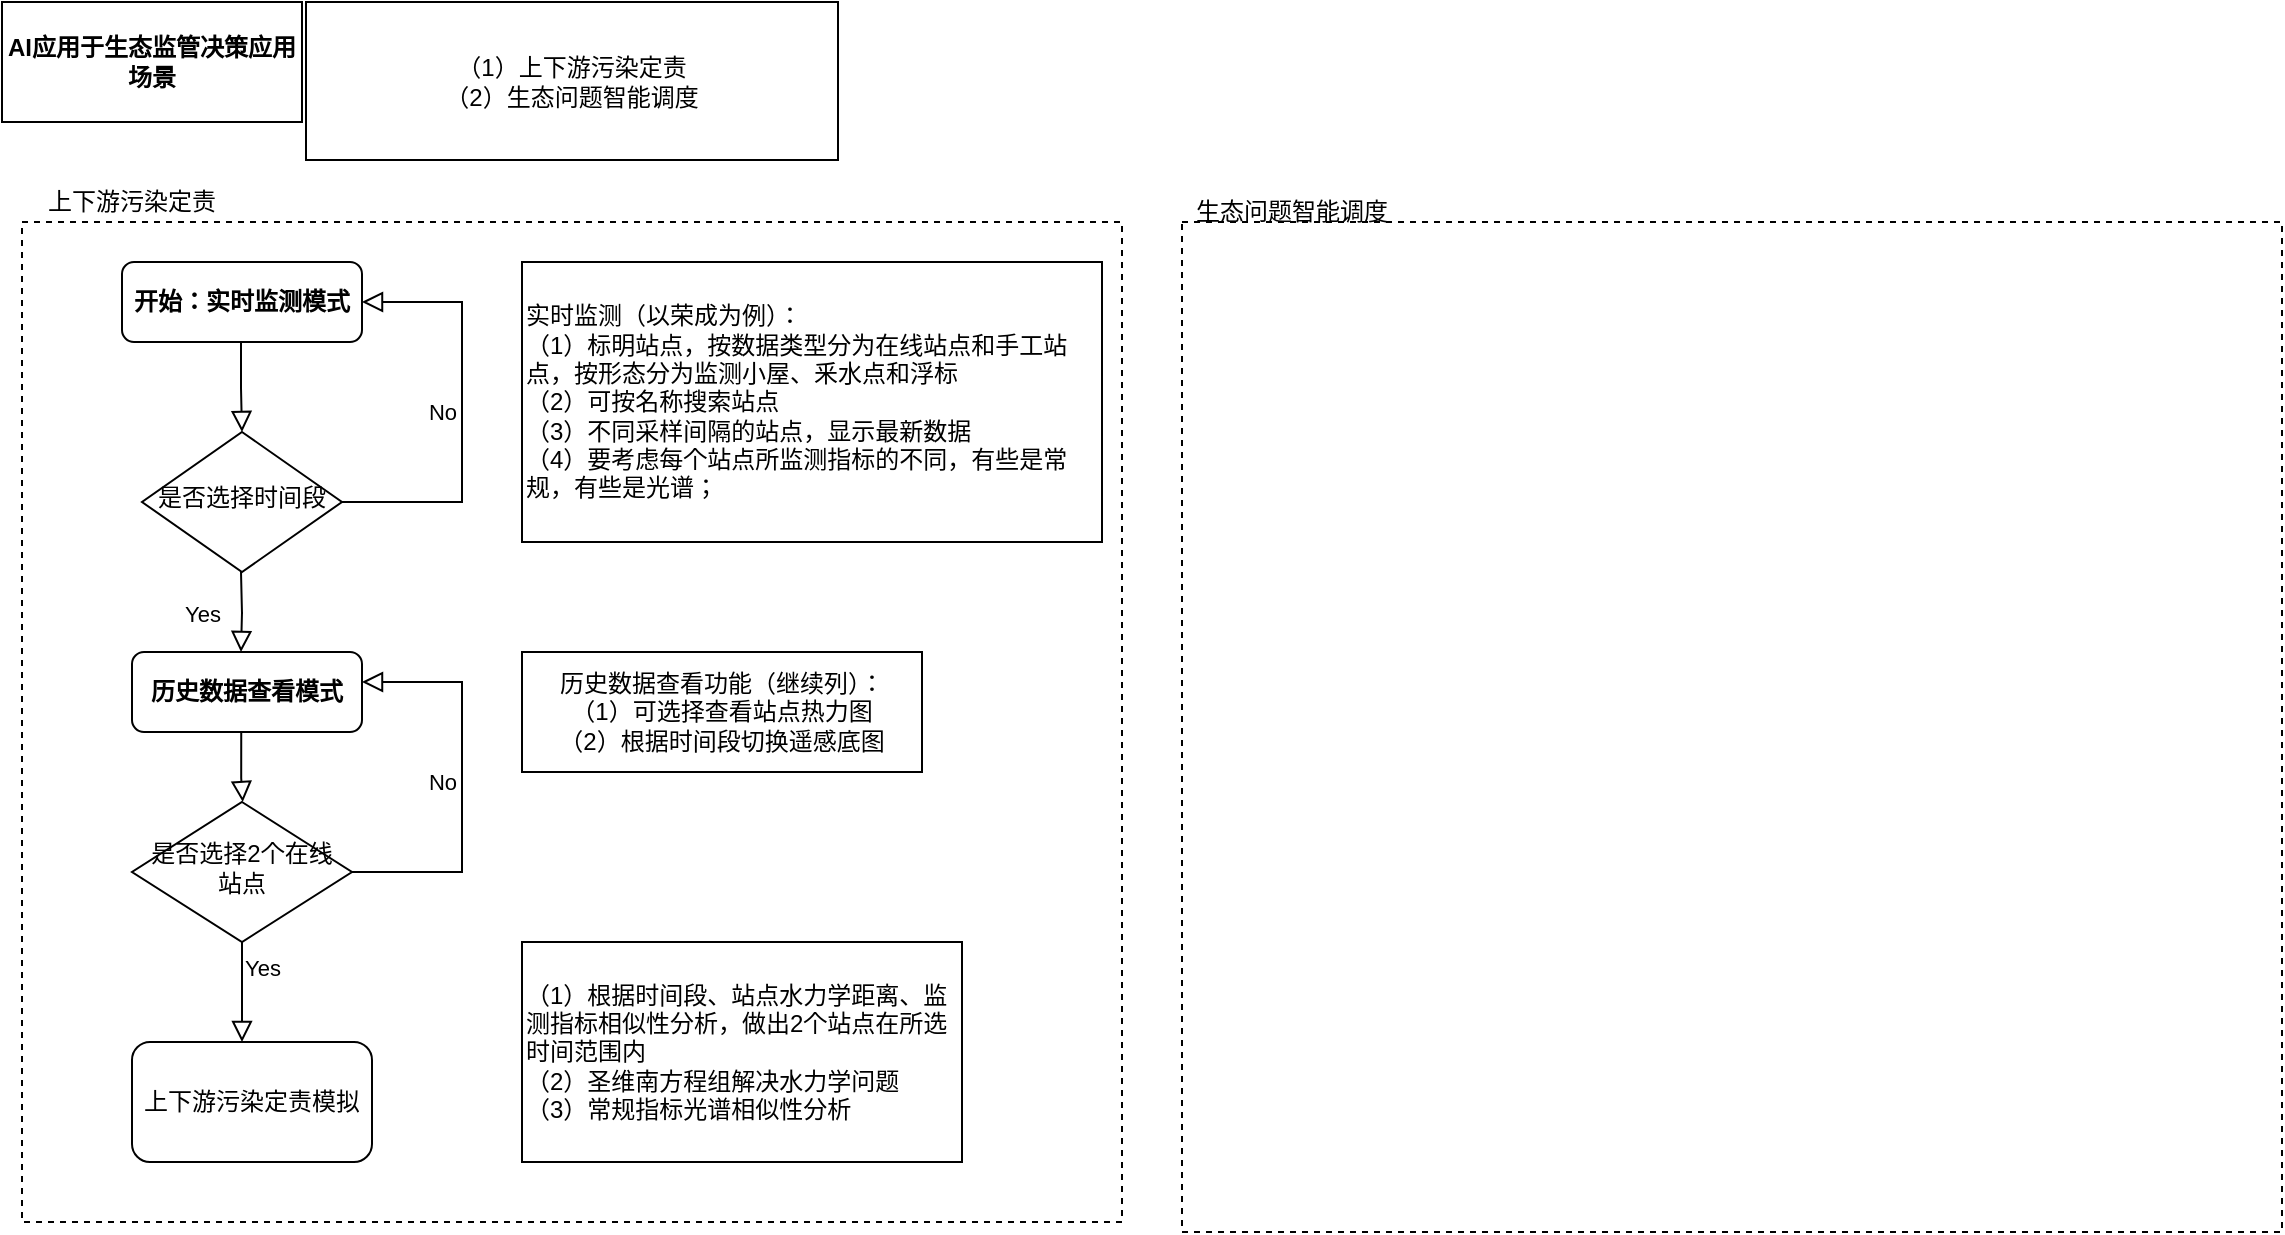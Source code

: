<mxfile version="13.3.5" type="github">
  <diagram id="C5RBs43oDa-KdzZeNtuy" name="Page-1">
    <mxGraphModel dx="2031" dy="1033" grid="1" gridSize="10" guides="1" tooltips="1" connect="1" arrows="1" fold="1" page="1" pageScale="1" pageWidth="827" pageHeight="1169" math="0" shadow="0">
      <root>
        <mxCell id="WIyWlLk6GJQsqaUBKTNV-0" />
        <mxCell id="WIyWlLk6GJQsqaUBKTNV-1" parent="WIyWlLk6GJQsqaUBKTNV-0" />
        <mxCell id="vS7y80rnmNhIoT9w13yD-18" value="" style="rounded=0;whiteSpace=wrap;html=1;fillColor=none;dashed=1;" vertex="1" parent="WIyWlLk6GJQsqaUBKTNV-1">
          <mxGeometry x="30" y="130" width="550" height="500" as="geometry" />
        </mxCell>
        <mxCell id="WIyWlLk6GJQsqaUBKTNV-3" value="开始：实时监测模式" style="rounded=1;whiteSpace=wrap;html=1;fontSize=12;glass=0;strokeWidth=1;shadow=0;fontStyle=1" parent="WIyWlLk6GJQsqaUBKTNV-1" vertex="1">
          <mxGeometry x="80" y="150" width="120" height="40" as="geometry" />
        </mxCell>
        <mxCell id="WIyWlLk6GJQsqaUBKTNV-4" value="Yes" style="rounded=0;html=1;jettySize=auto;orthogonalLoop=1;fontSize=11;endArrow=block;endFill=0;endSize=8;strokeWidth=1;shadow=0;labelBackgroundColor=none;edgeStyle=orthogonalEdgeStyle;" parent="WIyWlLk6GJQsqaUBKTNV-1" source="WIyWlLk6GJQsqaUBKTNV-6" edge="1">
          <mxGeometry x="-0.5" y="10" relative="1" as="geometry">
            <mxPoint as="offset" />
            <mxPoint x="140" y="540" as="targetPoint" />
          </mxGeometry>
        </mxCell>
        <mxCell id="WIyWlLk6GJQsqaUBKTNV-5" value="No" style="edgeStyle=orthogonalEdgeStyle;rounded=0;html=1;jettySize=auto;orthogonalLoop=1;fontSize=11;endArrow=block;endFill=0;endSize=8;strokeWidth=1;shadow=0;labelBackgroundColor=none;entryX=1;entryY=0.5;entryDx=0;entryDy=0;exitX=1;exitY=0.5;exitDx=0;exitDy=0;" parent="WIyWlLk6GJQsqaUBKTNV-1" source="vS7y80rnmNhIoT9w13yD-6" target="WIyWlLk6GJQsqaUBKTNV-3" edge="1">
          <mxGeometry y="10" relative="1" as="geometry">
            <mxPoint as="offset" />
            <mxPoint x="190" y="280" as="sourcePoint" />
            <mxPoint x="240" y="280" as="targetPoint" />
            <Array as="points">
              <mxPoint x="250" y="270" />
              <mxPoint x="250" y="170" />
            </Array>
          </mxGeometry>
        </mxCell>
        <mxCell id="WIyWlLk6GJQsqaUBKTNV-6" value="是否选择2个在线站点" style="rhombus;whiteSpace=wrap;html=1;shadow=0;fontFamily=Helvetica;fontSize=12;align=center;strokeWidth=1;spacing=6;spacingTop=-4;" parent="WIyWlLk6GJQsqaUBKTNV-1" vertex="1">
          <mxGeometry x="85" y="420" width="110" height="70" as="geometry" />
        </mxCell>
        <mxCell id="vS7y80rnmNhIoT9w13yD-0" value="（1）上下游污染定责&lt;br&gt;（2）生态问题智能调度" style="rounded=0;whiteSpace=wrap;html=1;" vertex="1" parent="WIyWlLk6GJQsqaUBKTNV-1">
          <mxGeometry x="172" y="20" width="266" height="79" as="geometry" />
        </mxCell>
        <mxCell id="vS7y80rnmNhIoT9w13yD-1" value="AI应用于生态监管决策应用场景" style="rounded=0;whiteSpace=wrap;html=1;fontStyle=1" vertex="1" parent="WIyWlLk6GJQsqaUBKTNV-1">
          <mxGeometry x="20" y="20" width="150" height="60" as="geometry" />
        </mxCell>
        <mxCell id="vS7y80rnmNhIoT9w13yD-6" value="是否选择时间段" style="rhombus;whiteSpace=wrap;html=1;shadow=0;fontFamily=Helvetica;fontSize=12;align=center;strokeWidth=1;spacing=6;spacingTop=-4;" vertex="1" parent="WIyWlLk6GJQsqaUBKTNV-1">
          <mxGeometry x="90" y="235" width="100" height="70" as="geometry" />
        </mxCell>
        <mxCell id="vS7y80rnmNhIoT9w13yD-7" value="Yes" style="rounded=0;html=1;jettySize=auto;orthogonalLoop=1;fontSize=11;endArrow=block;endFill=0;endSize=8;strokeWidth=1;shadow=0;labelBackgroundColor=none;edgeStyle=orthogonalEdgeStyle;" edge="1" parent="WIyWlLk6GJQsqaUBKTNV-1">
          <mxGeometry y="20" relative="1" as="geometry">
            <mxPoint as="offset" />
            <mxPoint x="139.5" y="305" as="sourcePoint" />
            <mxPoint x="139.5" y="345" as="targetPoint" />
          </mxGeometry>
        </mxCell>
        <mxCell id="vS7y80rnmNhIoT9w13yD-8" value="历史数据查看模式" style="rounded=1;whiteSpace=wrap;html=1;fontStyle=1" vertex="1" parent="WIyWlLk6GJQsqaUBKTNV-1">
          <mxGeometry x="85" y="345" width="115" height="40" as="geometry" />
        </mxCell>
        <mxCell id="vS7y80rnmNhIoT9w13yD-9" value="&lt;div&gt;&lt;span&gt;实时监测（以荣成为例）：&lt;/span&gt;&lt;/div&gt;&lt;div&gt;&lt;span&gt;（1）标明站点，按数据类型分为在线站点和手工站点，按形态分为监测小屋、釆水点和浮标&lt;/span&gt;&lt;/div&gt;&lt;div&gt;&lt;span&gt;（2）可按名称搜索站点&lt;/span&gt;&lt;/div&gt;（3）不同采样间隔的站点，显示最新数据&lt;br&gt;（4）要考虑每个站点所监测指标的不同，有些是常规，有些是光谱；" style="rounded=0;whiteSpace=wrap;html=1;align=left;" vertex="1" parent="WIyWlLk6GJQsqaUBKTNV-1">
          <mxGeometry x="280" y="150" width="290" height="140" as="geometry" />
        </mxCell>
        <mxCell id="vS7y80rnmNhIoT9w13yD-10" value="历史数据查看功能（继续列）：&lt;br&gt;（1）可选择查看站点热力图&lt;br&gt;（2）根据时间段切换遥感底图" style="rounded=0;whiteSpace=wrap;html=1;" vertex="1" parent="WIyWlLk6GJQsqaUBKTNV-1">
          <mxGeometry x="280" y="345" width="200" height="60" as="geometry" />
        </mxCell>
        <mxCell id="vS7y80rnmNhIoT9w13yD-12" value="No" style="edgeStyle=orthogonalEdgeStyle;rounded=0;html=1;jettySize=auto;orthogonalLoop=1;fontSize=11;endArrow=block;endFill=0;endSize=8;strokeWidth=1;shadow=0;labelBackgroundColor=none;entryX=1;entryY=0.5;entryDx=0;entryDy=0;exitX=1;exitY=0.5;exitDx=0;exitDy=0;" edge="1" parent="WIyWlLk6GJQsqaUBKTNV-1" source="WIyWlLk6GJQsqaUBKTNV-6">
          <mxGeometry y="10" relative="1" as="geometry">
            <mxPoint as="offset" />
            <mxPoint x="190" y="450" as="sourcePoint" />
            <mxPoint x="200" y="360" as="targetPoint" />
            <Array as="points">
              <mxPoint x="250" y="455" />
              <mxPoint x="250" y="360" />
            </Array>
          </mxGeometry>
        </mxCell>
        <mxCell id="vS7y80rnmNhIoT9w13yD-13" value="" style="rounded=0;html=1;jettySize=auto;orthogonalLoop=1;fontSize=11;endArrow=block;endFill=0;endSize=8;strokeWidth=1;shadow=0;labelBackgroundColor=none;edgeStyle=orthogonalEdgeStyle;entryX=0.5;entryY=0;entryDx=0;entryDy=0;" edge="1" parent="WIyWlLk6GJQsqaUBKTNV-1" target="vS7y80rnmNhIoT9w13yD-6">
          <mxGeometry x="0.011" y="16" relative="1" as="geometry">
            <mxPoint x="-6" y="-13" as="offset" />
            <mxPoint x="139.5" y="190" as="sourcePoint" />
            <mxPoint x="139.5" y="230" as="targetPoint" />
            <Array as="points">
              <mxPoint x="140" y="213" />
              <mxPoint x="140" y="213" />
            </Array>
          </mxGeometry>
        </mxCell>
        <mxCell id="vS7y80rnmNhIoT9w13yD-14" value="" style="rounded=0;html=1;jettySize=auto;orthogonalLoop=1;fontSize=11;endArrow=block;endFill=0;endSize=8;strokeWidth=1;shadow=0;labelBackgroundColor=none;edgeStyle=orthogonalEdgeStyle;" edge="1" parent="WIyWlLk6GJQsqaUBKTNV-1">
          <mxGeometry x="0.011" y="16" relative="1" as="geometry">
            <mxPoint x="-6" y="-13" as="offset" />
            <mxPoint x="139.62" y="385" as="sourcePoint" />
            <mxPoint x="140.37" y="420" as="targetPoint" />
            <Array as="points">
              <mxPoint x="140.12" y="408" />
              <mxPoint x="140.12" y="408" />
            </Array>
          </mxGeometry>
        </mxCell>
        <mxCell id="vS7y80rnmNhIoT9w13yD-16" value="上下游污染定责模拟" style="rounded=1;whiteSpace=wrap;html=1;" vertex="1" parent="WIyWlLk6GJQsqaUBKTNV-1">
          <mxGeometry x="85" y="540" width="120" height="60" as="geometry" />
        </mxCell>
        <mxCell id="vS7y80rnmNhIoT9w13yD-17" value="&lt;span&gt;（1）根据时间段、站点水力学距离、监测指标相似性分析，做出2个站点在所选时间范围内&lt;br&gt;（2）圣维南方程组解决水力学问题&lt;br&gt;（3）常规指标光谱相似性分析&lt;br&gt;&lt;/span&gt;" style="rounded=0;whiteSpace=wrap;html=1;align=left;" vertex="1" parent="WIyWlLk6GJQsqaUBKTNV-1">
          <mxGeometry x="280" y="490" width="220" height="110" as="geometry" />
        </mxCell>
        <mxCell id="vS7y80rnmNhIoT9w13yD-19" value="上下游污染定责" style="text;html=1;strokeColor=none;fillColor=none;align=center;verticalAlign=middle;whiteSpace=wrap;rounded=0;dashed=1;" vertex="1" parent="WIyWlLk6GJQsqaUBKTNV-1">
          <mxGeometry x="30" y="110" width="110" height="20" as="geometry" />
        </mxCell>
        <mxCell id="vS7y80rnmNhIoT9w13yD-20" value="" style="rounded=0;whiteSpace=wrap;html=1;fillColor=none;dashed=1;" vertex="1" parent="WIyWlLk6GJQsqaUBKTNV-1">
          <mxGeometry x="610" y="130" width="550" height="505" as="geometry" />
        </mxCell>
        <mxCell id="vS7y80rnmNhIoT9w13yD-21" value="生态问题智能调度" style="text;html=1;strokeColor=none;fillColor=none;align=center;verticalAlign=middle;whiteSpace=wrap;rounded=0;dashed=1;" vertex="1" parent="WIyWlLk6GJQsqaUBKTNV-1">
          <mxGeometry x="610" y="115" width="110" height="20" as="geometry" />
        </mxCell>
      </root>
    </mxGraphModel>
  </diagram>
</mxfile>

